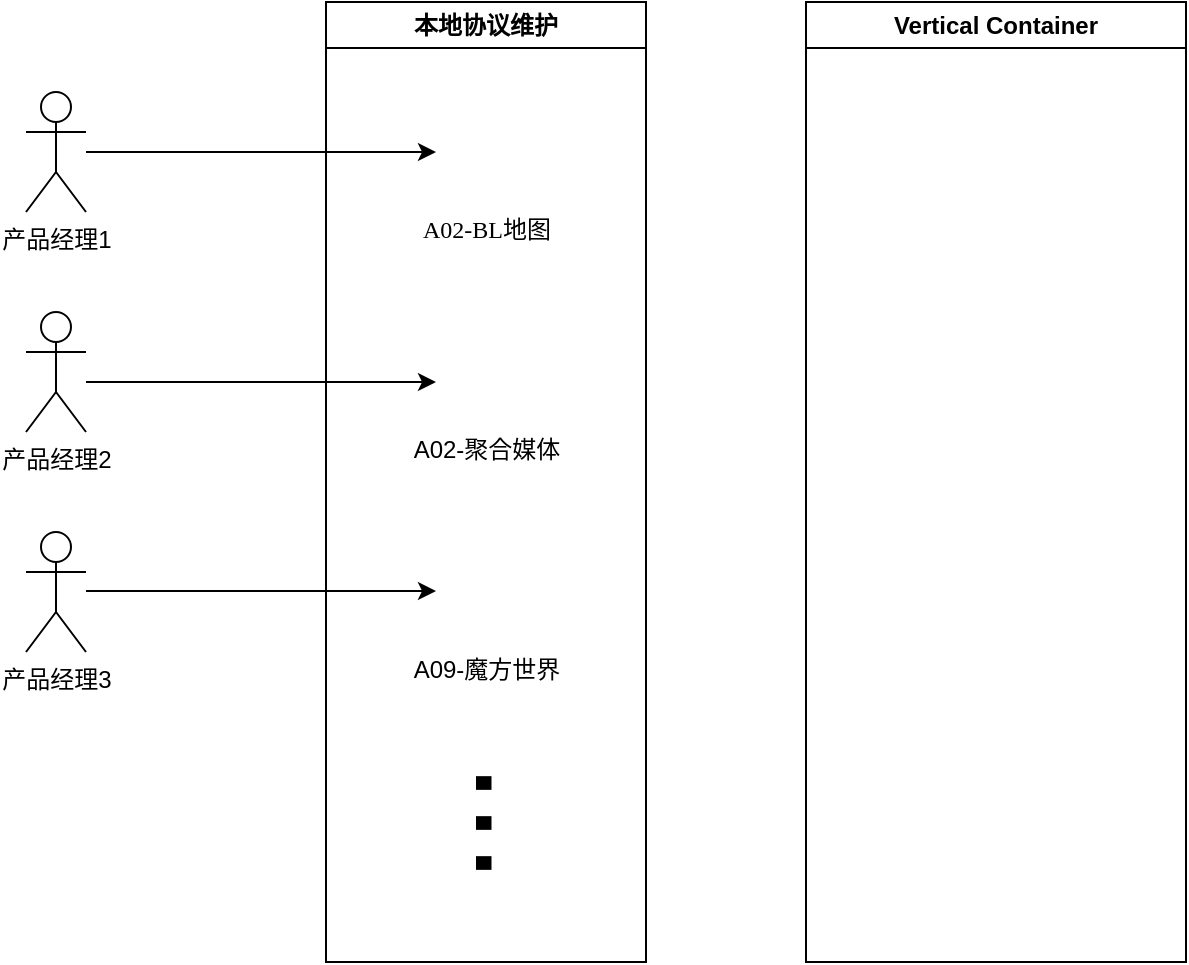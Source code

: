 <mxfile version="24.4.13" type="github">
  <diagram name="第 1 页" id="HvGfLWF3ODSFRQjWF75y">
    <mxGraphModel dx="1877" dy="611" grid="1" gridSize="10" guides="1" tooltips="1" connect="1" arrows="1" fold="1" page="1" pageScale="1" pageWidth="827" pageHeight="1169" math="0" shadow="0">
      <root>
        <mxCell id="0" />
        <mxCell id="1" parent="0" />
        <mxCell id="LW0XuWXyoTBpuvE3GQ-T-1" value="&lt;font face=&quot;Verdana&quot;&gt;A02-BL地图&lt;/font&gt;" style="shape=image;html=1;verticalAlign=top;verticalLabelPosition=bottom;labelBackgroundColor=#ffffff;imageAspect=0;aspect=fixed;image=https://cdn3.iconfinder.com/data/icons/document-icons-2/30/647702-excel-128.png" vertex="1" parent="1">
          <mxGeometry x="45" y="210" width="50" height="50" as="geometry" />
        </mxCell>
        <mxCell id="LW0XuWXyoTBpuvE3GQ-T-3" value="A02-聚合媒体" style="shape=image;html=1;verticalAlign=top;verticalLabelPosition=bottom;labelBackgroundColor=#ffffff;imageAspect=0;aspect=fixed;image=https://cdn3.iconfinder.com/data/icons/document-icons-2/30/647702-excel-128.png" vertex="1" parent="1">
          <mxGeometry x="45" y="320" width="50" height="50" as="geometry" />
        </mxCell>
        <mxCell id="LW0XuWXyoTBpuvE3GQ-T-4" value="A09-魔方世界" style="shape=image;html=1;verticalAlign=top;verticalLabelPosition=bottom;labelBackgroundColor=#ffffff;imageAspect=0;aspect=fixed;image=https://cdn3.iconfinder.com/data/icons/document-icons-2/30/647702-excel-128.png" vertex="1" parent="1">
          <mxGeometry x="45" y="430" width="50" height="50" as="geometry" />
        </mxCell>
        <mxCell id="LW0XuWXyoTBpuvE3GQ-T-6" value="本地协议维护" style="swimlane;whiteSpace=wrap;html=1;" vertex="1" parent="1">
          <mxGeometry x="-10" y="160" width="160" height="480" as="geometry" />
        </mxCell>
        <mxCell id="LW0XuWXyoTBpuvE3GQ-T-7" value="&lt;font style=&quot;font-size: 72px;&quot;&gt;...&lt;/font&gt;" style="text;html=1;align=center;verticalAlign=middle;resizable=0;points=[];autosize=1;strokeColor=none;fillColor=none;rotation=90;" vertex="1" parent="LW0XuWXyoTBpuvE3GQ-T-6">
          <mxGeometry x="60" y="360" width="80" height="100" as="geometry" />
        </mxCell>
        <mxCell id="LW0XuWXyoTBpuvE3GQ-T-12" style="edgeStyle=orthogonalEdgeStyle;rounded=0;orthogonalLoop=1;jettySize=auto;html=1;entryX=0;entryY=0.5;entryDx=0;entryDy=0;" edge="1" parent="1" source="LW0XuWXyoTBpuvE3GQ-T-8" target="LW0XuWXyoTBpuvE3GQ-T-1">
          <mxGeometry relative="1" as="geometry" />
        </mxCell>
        <mxCell id="LW0XuWXyoTBpuvE3GQ-T-8" value="产品经理1" style="shape=umlActor;verticalLabelPosition=bottom;verticalAlign=top;html=1;outlineConnect=0;" vertex="1" parent="1">
          <mxGeometry x="-160" y="205" width="30" height="60" as="geometry" />
        </mxCell>
        <mxCell id="LW0XuWXyoTBpuvE3GQ-T-9" value="产品经理2" style="shape=umlActor;verticalLabelPosition=bottom;verticalAlign=top;html=1;outlineConnect=0;" vertex="1" parent="1">
          <mxGeometry x="-160" y="315" width="30" height="60" as="geometry" />
        </mxCell>
        <mxCell id="LW0XuWXyoTBpuvE3GQ-T-10" value="产品经理3" style="shape=umlActor;verticalLabelPosition=bottom;verticalAlign=top;html=1;outlineConnect=0;" vertex="1" parent="1">
          <mxGeometry x="-160" y="425" width="30" height="60" as="geometry" />
        </mxCell>
        <mxCell id="LW0XuWXyoTBpuvE3GQ-T-14" style="edgeStyle=orthogonalEdgeStyle;rounded=0;orthogonalLoop=1;jettySize=auto;html=1;entryX=0;entryY=0.5;entryDx=0;entryDy=0;" edge="1" parent="1">
          <mxGeometry relative="1" as="geometry">
            <mxPoint x="-130" y="350" as="sourcePoint" />
            <mxPoint x="45" y="350" as="targetPoint" />
          </mxGeometry>
        </mxCell>
        <mxCell id="LW0XuWXyoTBpuvE3GQ-T-15" style="edgeStyle=orthogonalEdgeStyle;rounded=0;orthogonalLoop=1;jettySize=auto;html=1;entryX=0;entryY=0.5;entryDx=0;entryDy=0;" edge="1" parent="1">
          <mxGeometry relative="1" as="geometry">
            <mxPoint x="-130" y="454.5" as="sourcePoint" />
            <mxPoint x="45" y="454.5" as="targetPoint" />
          </mxGeometry>
        </mxCell>
        <mxCell id="LW0XuWXyoTBpuvE3GQ-T-16" value="Vertical Container" style="swimlane;whiteSpace=wrap;html=1;" vertex="1" parent="1">
          <mxGeometry x="230" y="160" width="190" height="480" as="geometry" />
        </mxCell>
      </root>
    </mxGraphModel>
  </diagram>
</mxfile>
